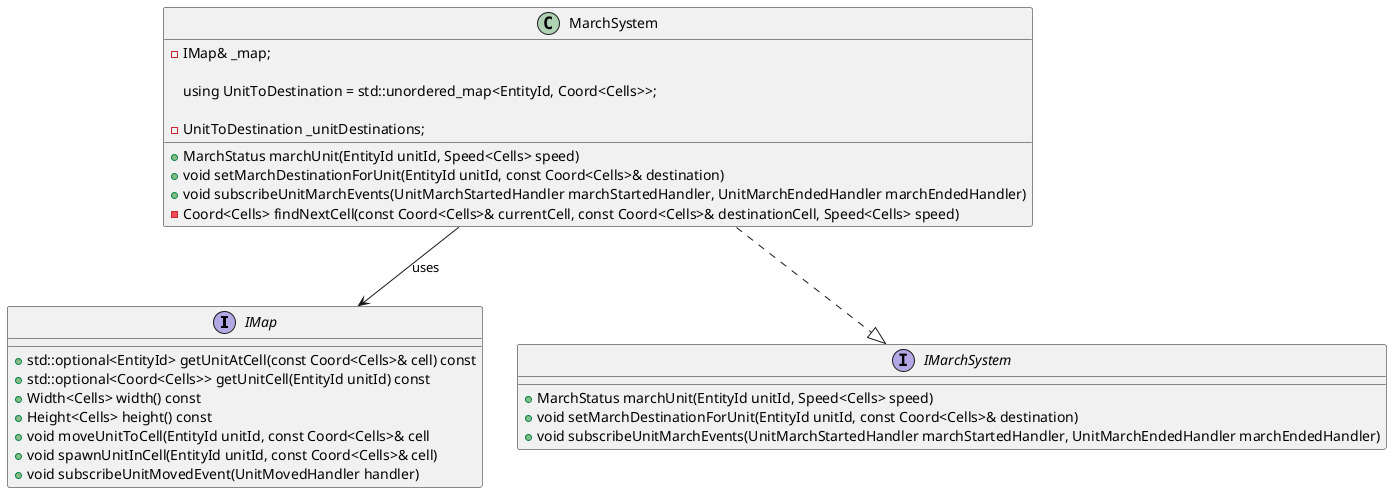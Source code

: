 @startuml

interface IMap {
+std::optional<EntityId> getUnitAtCell(const Coord<Cells>& cell) const
+std::optional<Coord<Cells>> getUnitCell(EntityId unitId) const
+Width<Cells> width() const
+Height<Cells> height() const
+void moveUnitToCell(EntityId unitId, const Coord<Cells>& cell
+void spawnUnitInCell(EntityId unitId, const Coord<Cells>& cell)
+void subscribeUnitMovedEvent(UnitMovedHandler handler)
}

interface IMarchSystem {
+MarchStatus marchUnit(EntityId unitId, Speed<Cells> speed)
+void setMarchDestinationForUnit(EntityId unitId, const Coord<Cells>& destination)
+void subscribeUnitMarchEvents(UnitMarchStartedHandler marchStartedHandler, UnitMarchEndedHandler marchEndedHandler)
}

class MarchSystem {
-IMap& _map;

using UnitToDestination = std::unordered_map<EntityId, Coord<Cells>>;

-UnitToDestination _unitDestinations;
+MarchStatus marchUnit(EntityId unitId, Speed<Cells> speed)
+void setMarchDestinationForUnit(EntityId unitId, const Coord<Cells>& destination)
+void subscribeUnitMarchEvents(UnitMarchStartedHandler marchStartedHandler, UnitMarchEndedHandler marchEndedHandler)
-Coord<Cells> findNextCell(const Coord<Cells>& currentCell, const Coord<Cells>& destinationCell, Speed<Cells> speed)
}

MarchSystem ..|> IMarchSystem

' Владение (композиция)

MarchSystem --> IMap : uses

@enduml